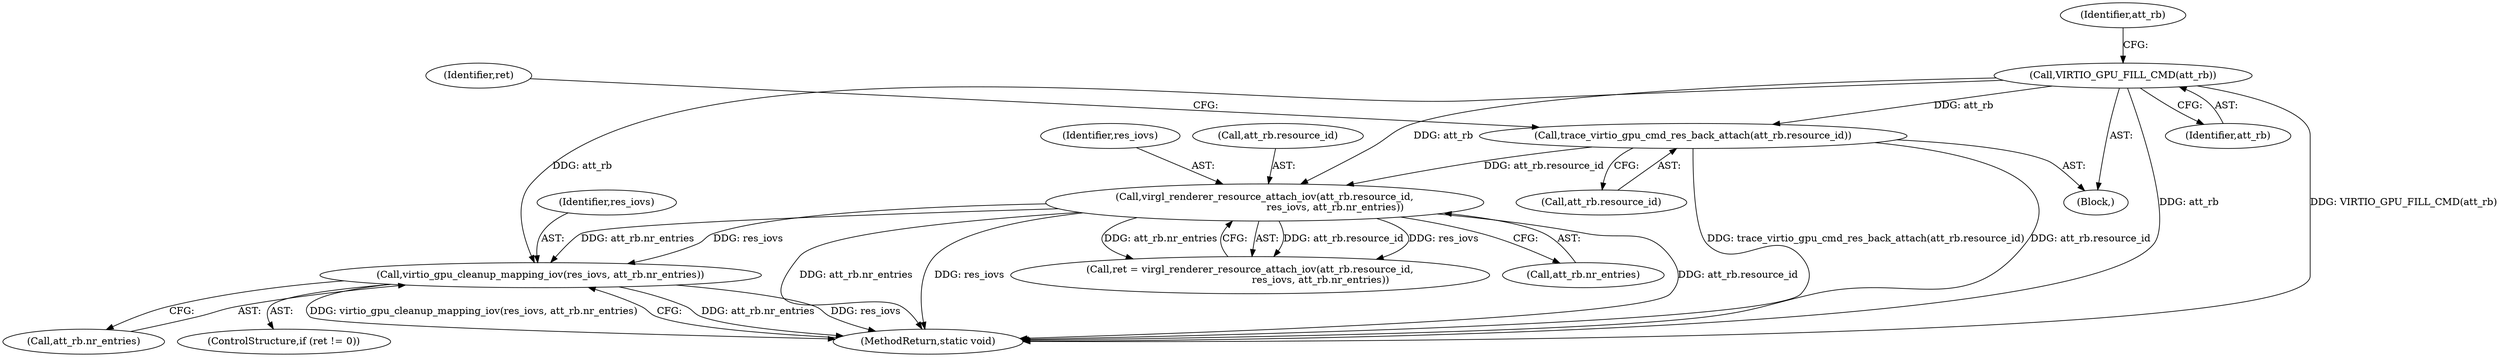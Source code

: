 digraph "0_qemu_33243031dad02d161225ba99d782616da133f689@pointer" {
"1000147" [label="(Call,virtio_gpu_cleanup_mapping_iov(res_iovs, att_rb.nr_entries))"];
"1000135" [label="(Call,virgl_renderer_resource_attach_iov(att_rb.resource_id,\n                                             res_iovs, att_rb.nr_entries))"];
"1000107" [label="(Call,VIRTIO_GPU_FILL_CMD(att_rb))"];
"1000109" [label="(Call,trace_virtio_gpu_cmd_res_back_attach(att_rb.resource_id))"];
"1000108" [label="(Identifier,att_rb)"];
"1000139" [label="(Identifier,res_iovs)"];
"1000133" [label="(Call,ret = virgl_renderer_resource_attach_iov(att_rb.resource_id,\n                                             res_iovs, att_rb.nr_entries))"];
"1000152" [label="(MethodReturn,static void)"];
"1000107" [label="(Call,VIRTIO_GPU_FILL_CMD(att_rb))"];
"1000109" [label="(Call,trace_virtio_gpu_cmd_res_back_attach(att_rb.resource_id))"];
"1000140" [label="(Call,att_rb.nr_entries)"];
"1000111" [label="(Identifier,att_rb)"];
"1000114" [label="(Identifier,ret)"];
"1000110" [label="(Call,att_rb.resource_id)"];
"1000135" [label="(Call,virgl_renderer_resource_attach_iov(att_rb.resource_id,\n                                             res_iovs, att_rb.nr_entries))"];
"1000103" [label="(Block,)"];
"1000136" [label="(Call,att_rb.resource_id)"];
"1000148" [label="(Identifier,res_iovs)"];
"1000149" [label="(Call,att_rb.nr_entries)"];
"1000147" [label="(Call,virtio_gpu_cleanup_mapping_iov(res_iovs, att_rb.nr_entries))"];
"1000143" [label="(ControlStructure,if (ret != 0))"];
"1000147" -> "1000143"  [label="AST: "];
"1000147" -> "1000149"  [label="CFG: "];
"1000148" -> "1000147"  [label="AST: "];
"1000149" -> "1000147"  [label="AST: "];
"1000152" -> "1000147"  [label="CFG: "];
"1000147" -> "1000152"  [label="DDG: att_rb.nr_entries"];
"1000147" -> "1000152"  [label="DDG: res_iovs"];
"1000147" -> "1000152"  [label="DDG: virtio_gpu_cleanup_mapping_iov(res_iovs, att_rb.nr_entries)"];
"1000135" -> "1000147"  [label="DDG: res_iovs"];
"1000135" -> "1000147"  [label="DDG: att_rb.nr_entries"];
"1000107" -> "1000147"  [label="DDG: att_rb"];
"1000135" -> "1000133"  [label="AST: "];
"1000135" -> "1000140"  [label="CFG: "];
"1000136" -> "1000135"  [label="AST: "];
"1000139" -> "1000135"  [label="AST: "];
"1000140" -> "1000135"  [label="AST: "];
"1000133" -> "1000135"  [label="CFG: "];
"1000135" -> "1000152"  [label="DDG: att_rb.nr_entries"];
"1000135" -> "1000152"  [label="DDG: res_iovs"];
"1000135" -> "1000152"  [label="DDG: att_rb.resource_id"];
"1000135" -> "1000133"  [label="DDG: att_rb.resource_id"];
"1000135" -> "1000133"  [label="DDG: res_iovs"];
"1000135" -> "1000133"  [label="DDG: att_rb.nr_entries"];
"1000107" -> "1000135"  [label="DDG: att_rb"];
"1000109" -> "1000135"  [label="DDG: att_rb.resource_id"];
"1000107" -> "1000103"  [label="AST: "];
"1000107" -> "1000108"  [label="CFG: "];
"1000108" -> "1000107"  [label="AST: "];
"1000111" -> "1000107"  [label="CFG: "];
"1000107" -> "1000152"  [label="DDG: att_rb"];
"1000107" -> "1000152"  [label="DDG: VIRTIO_GPU_FILL_CMD(att_rb)"];
"1000107" -> "1000109"  [label="DDG: att_rb"];
"1000109" -> "1000103"  [label="AST: "];
"1000109" -> "1000110"  [label="CFG: "];
"1000110" -> "1000109"  [label="AST: "];
"1000114" -> "1000109"  [label="CFG: "];
"1000109" -> "1000152"  [label="DDG: trace_virtio_gpu_cmd_res_back_attach(att_rb.resource_id)"];
"1000109" -> "1000152"  [label="DDG: att_rb.resource_id"];
}

